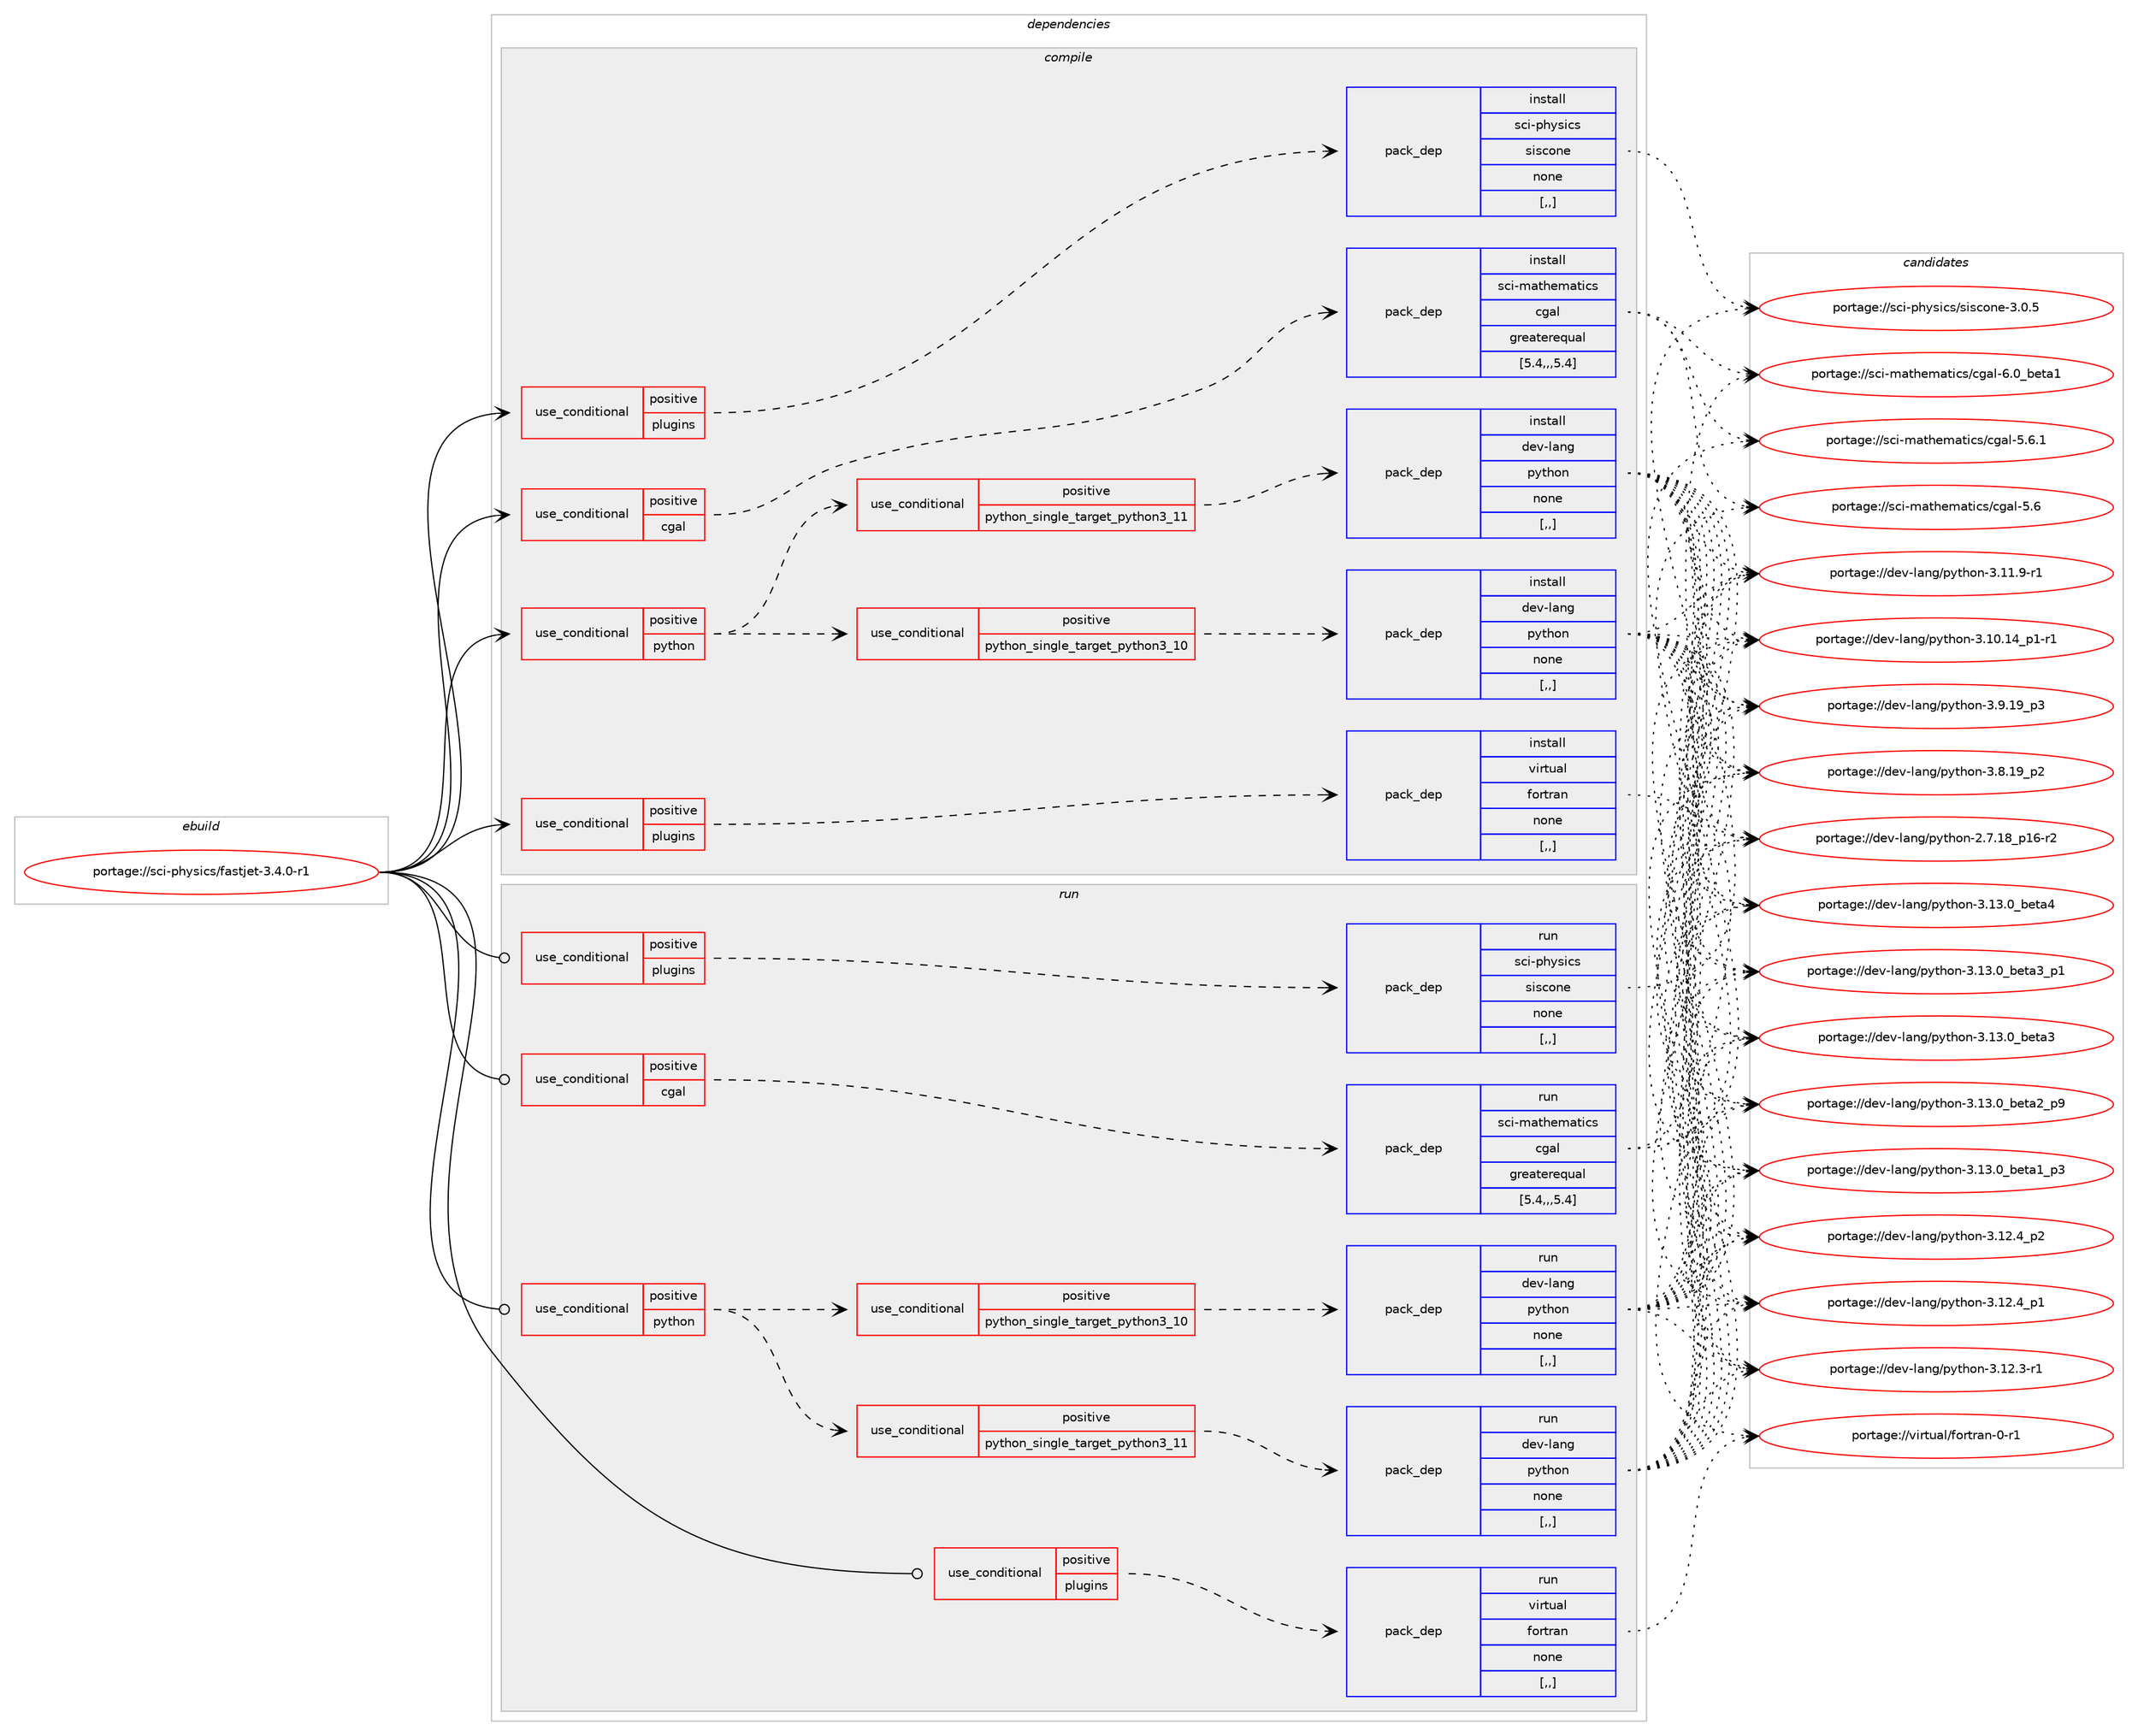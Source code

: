 digraph prolog {

# *************
# Graph options
# *************

newrank=true;
concentrate=true;
compound=true;
graph [rankdir=LR,fontname=Helvetica,fontsize=10,ranksep=1.5];#, ranksep=2.5, nodesep=0.2];
edge  [arrowhead=vee];
node  [fontname=Helvetica,fontsize=10];

# **********
# The ebuild
# **********

subgraph cluster_leftcol {
color=gray;
label=<<i>ebuild</i>>;
id [label="portage://sci-physics/fastjet-3.4.0-r1", color=red, width=4, href="../sci-physics/fastjet-3.4.0-r1.svg"];
}

# ****************
# The dependencies
# ****************

subgraph cluster_midcol {
color=gray;
label=<<i>dependencies</i>>;
subgraph cluster_compile {
fillcolor="#eeeeee";
style=filled;
label=<<i>compile</i>>;
subgraph cond108974 {
dependency410827 [label=<<TABLE BORDER="0" CELLBORDER="1" CELLSPACING="0" CELLPADDING="4"><TR><TD ROWSPAN="3" CELLPADDING="10">use_conditional</TD></TR><TR><TD>positive</TD></TR><TR><TD>cgal</TD></TR></TABLE>>, shape=none, color=red];
subgraph pack298951 {
dependency410828 [label=<<TABLE BORDER="0" CELLBORDER="1" CELLSPACING="0" CELLPADDING="4" WIDTH="220"><TR><TD ROWSPAN="6" CELLPADDING="30">pack_dep</TD></TR><TR><TD WIDTH="110">install</TD></TR><TR><TD>sci-mathematics</TD></TR><TR><TD>cgal</TD></TR><TR><TD>greaterequal</TD></TR><TR><TD>[5.4,,,5.4]</TD></TR></TABLE>>, shape=none, color=blue];
}
dependency410827:e -> dependency410828:w [weight=20,style="dashed",arrowhead="vee"];
}
id:e -> dependency410827:w [weight=20,style="solid",arrowhead="vee"];
subgraph cond108975 {
dependency410829 [label=<<TABLE BORDER="0" CELLBORDER="1" CELLSPACING="0" CELLPADDING="4"><TR><TD ROWSPAN="3" CELLPADDING="10">use_conditional</TD></TR><TR><TD>positive</TD></TR><TR><TD>plugins</TD></TR></TABLE>>, shape=none, color=red];
subgraph pack298952 {
dependency410830 [label=<<TABLE BORDER="0" CELLBORDER="1" CELLSPACING="0" CELLPADDING="4" WIDTH="220"><TR><TD ROWSPAN="6" CELLPADDING="30">pack_dep</TD></TR><TR><TD WIDTH="110">install</TD></TR><TR><TD>sci-physics</TD></TR><TR><TD>siscone</TD></TR><TR><TD>none</TD></TR><TR><TD>[,,]</TD></TR></TABLE>>, shape=none, color=blue];
}
dependency410829:e -> dependency410830:w [weight=20,style="dashed",arrowhead="vee"];
}
id:e -> dependency410829:w [weight=20,style="solid",arrowhead="vee"];
subgraph cond108976 {
dependency410831 [label=<<TABLE BORDER="0" CELLBORDER="1" CELLSPACING="0" CELLPADDING="4"><TR><TD ROWSPAN="3" CELLPADDING="10">use_conditional</TD></TR><TR><TD>positive</TD></TR><TR><TD>plugins</TD></TR></TABLE>>, shape=none, color=red];
subgraph pack298953 {
dependency410832 [label=<<TABLE BORDER="0" CELLBORDER="1" CELLSPACING="0" CELLPADDING="4" WIDTH="220"><TR><TD ROWSPAN="6" CELLPADDING="30">pack_dep</TD></TR><TR><TD WIDTH="110">install</TD></TR><TR><TD>virtual</TD></TR><TR><TD>fortran</TD></TR><TR><TD>none</TD></TR><TR><TD>[,,]</TD></TR></TABLE>>, shape=none, color=blue];
}
dependency410831:e -> dependency410832:w [weight=20,style="dashed",arrowhead="vee"];
}
id:e -> dependency410831:w [weight=20,style="solid",arrowhead="vee"];
subgraph cond108977 {
dependency410833 [label=<<TABLE BORDER="0" CELLBORDER="1" CELLSPACING="0" CELLPADDING="4"><TR><TD ROWSPAN="3" CELLPADDING="10">use_conditional</TD></TR><TR><TD>positive</TD></TR><TR><TD>python</TD></TR></TABLE>>, shape=none, color=red];
subgraph cond108978 {
dependency410834 [label=<<TABLE BORDER="0" CELLBORDER="1" CELLSPACING="0" CELLPADDING="4"><TR><TD ROWSPAN="3" CELLPADDING="10">use_conditional</TD></TR><TR><TD>positive</TD></TR><TR><TD>python_single_target_python3_10</TD></TR></TABLE>>, shape=none, color=red];
subgraph pack298954 {
dependency410835 [label=<<TABLE BORDER="0" CELLBORDER="1" CELLSPACING="0" CELLPADDING="4" WIDTH="220"><TR><TD ROWSPAN="6" CELLPADDING="30">pack_dep</TD></TR><TR><TD WIDTH="110">install</TD></TR><TR><TD>dev-lang</TD></TR><TR><TD>python</TD></TR><TR><TD>none</TD></TR><TR><TD>[,,]</TD></TR></TABLE>>, shape=none, color=blue];
}
dependency410834:e -> dependency410835:w [weight=20,style="dashed",arrowhead="vee"];
}
dependency410833:e -> dependency410834:w [weight=20,style="dashed",arrowhead="vee"];
subgraph cond108979 {
dependency410836 [label=<<TABLE BORDER="0" CELLBORDER="1" CELLSPACING="0" CELLPADDING="4"><TR><TD ROWSPAN="3" CELLPADDING="10">use_conditional</TD></TR><TR><TD>positive</TD></TR><TR><TD>python_single_target_python3_11</TD></TR></TABLE>>, shape=none, color=red];
subgraph pack298955 {
dependency410837 [label=<<TABLE BORDER="0" CELLBORDER="1" CELLSPACING="0" CELLPADDING="4" WIDTH="220"><TR><TD ROWSPAN="6" CELLPADDING="30">pack_dep</TD></TR><TR><TD WIDTH="110">install</TD></TR><TR><TD>dev-lang</TD></TR><TR><TD>python</TD></TR><TR><TD>none</TD></TR><TR><TD>[,,]</TD></TR></TABLE>>, shape=none, color=blue];
}
dependency410836:e -> dependency410837:w [weight=20,style="dashed",arrowhead="vee"];
}
dependency410833:e -> dependency410836:w [weight=20,style="dashed",arrowhead="vee"];
}
id:e -> dependency410833:w [weight=20,style="solid",arrowhead="vee"];
}
subgraph cluster_compileandrun {
fillcolor="#eeeeee";
style=filled;
label=<<i>compile and run</i>>;
}
subgraph cluster_run {
fillcolor="#eeeeee";
style=filled;
label=<<i>run</i>>;
subgraph cond108980 {
dependency410838 [label=<<TABLE BORDER="0" CELLBORDER="1" CELLSPACING="0" CELLPADDING="4"><TR><TD ROWSPAN="3" CELLPADDING="10">use_conditional</TD></TR><TR><TD>positive</TD></TR><TR><TD>cgal</TD></TR></TABLE>>, shape=none, color=red];
subgraph pack298956 {
dependency410839 [label=<<TABLE BORDER="0" CELLBORDER="1" CELLSPACING="0" CELLPADDING="4" WIDTH="220"><TR><TD ROWSPAN="6" CELLPADDING="30">pack_dep</TD></TR><TR><TD WIDTH="110">run</TD></TR><TR><TD>sci-mathematics</TD></TR><TR><TD>cgal</TD></TR><TR><TD>greaterequal</TD></TR><TR><TD>[5.4,,,5.4]</TD></TR></TABLE>>, shape=none, color=blue];
}
dependency410838:e -> dependency410839:w [weight=20,style="dashed",arrowhead="vee"];
}
id:e -> dependency410838:w [weight=20,style="solid",arrowhead="odot"];
subgraph cond108981 {
dependency410840 [label=<<TABLE BORDER="0" CELLBORDER="1" CELLSPACING="0" CELLPADDING="4"><TR><TD ROWSPAN="3" CELLPADDING="10">use_conditional</TD></TR><TR><TD>positive</TD></TR><TR><TD>plugins</TD></TR></TABLE>>, shape=none, color=red];
subgraph pack298957 {
dependency410841 [label=<<TABLE BORDER="0" CELLBORDER="1" CELLSPACING="0" CELLPADDING="4" WIDTH="220"><TR><TD ROWSPAN="6" CELLPADDING="30">pack_dep</TD></TR><TR><TD WIDTH="110">run</TD></TR><TR><TD>sci-physics</TD></TR><TR><TD>siscone</TD></TR><TR><TD>none</TD></TR><TR><TD>[,,]</TD></TR></TABLE>>, shape=none, color=blue];
}
dependency410840:e -> dependency410841:w [weight=20,style="dashed",arrowhead="vee"];
}
id:e -> dependency410840:w [weight=20,style="solid",arrowhead="odot"];
subgraph cond108982 {
dependency410842 [label=<<TABLE BORDER="0" CELLBORDER="1" CELLSPACING="0" CELLPADDING="4"><TR><TD ROWSPAN="3" CELLPADDING="10">use_conditional</TD></TR><TR><TD>positive</TD></TR><TR><TD>plugins</TD></TR></TABLE>>, shape=none, color=red];
subgraph pack298958 {
dependency410843 [label=<<TABLE BORDER="0" CELLBORDER="1" CELLSPACING="0" CELLPADDING="4" WIDTH="220"><TR><TD ROWSPAN="6" CELLPADDING="30">pack_dep</TD></TR><TR><TD WIDTH="110">run</TD></TR><TR><TD>virtual</TD></TR><TR><TD>fortran</TD></TR><TR><TD>none</TD></TR><TR><TD>[,,]</TD></TR></TABLE>>, shape=none, color=blue];
}
dependency410842:e -> dependency410843:w [weight=20,style="dashed",arrowhead="vee"];
}
id:e -> dependency410842:w [weight=20,style="solid",arrowhead="odot"];
subgraph cond108983 {
dependency410844 [label=<<TABLE BORDER="0" CELLBORDER="1" CELLSPACING="0" CELLPADDING="4"><TR><TD ROWSPAN="3" CELLPADDING="10">use_conditional</TD></TR><TR><TD>positive</TD></TR><TR><TD>python</TD></TR></TABLE>>, shape=none, color=red];
subgraph cond108984 {
dependency410845 [label=<<TABLE BORDER="0" CELLBORDER="1" CELLSPACING="0" CELLPADDING="4"><TR><TD ROWSPAN="3" CELLPADDING="10">use_conditional</TD></TR><TR><TD>positive</TD></TR><TR><TD>python_single_target_python3_10</TD></TR></TABLE>>, shape=none, color=red];
subgraph pack298959 {
dependency410846 [label=<<TABLE BORDER="0" CELLBORDER="1" CELLSPACING="0" CELLPADDING="4" WIDTH="220"><TR><TD ROWSPAN="6" CELLPADDING="30">pack_dep</TD></TR><TR><TD WIDTH="110">run</TD></TR><TR><TD>dev-lang</TD></TR><TR><TD>python</TD></TR><TR><TD>none</TD></TR><TR><TD>[,,]</TD></TR></TABLE>>, shape=none, color=blue];
}
dependency410845:e -> dependency410846:w [weight=20,style="dashed",arrowhead="vee"];
}
dependency410844:e -> dependency410845:w [weight=20,style="dashed",arrowhead="vee"];
subgraph cond108985 {
dependency410847 [label=<<TABLE BORDER="0" CELLBORDER="1" CELLSPACING="0" CELLPADDING="4"><TR><TD ROWSPAN="3" CELLPADDING="10">use_conditional</TD></TR><TR><TD>positive</TD></TR><TR><TD>python_single_target_python3_11</TD></TR></TABLE>>, shape=none, color=red];
subgraph pack298960 {
dependency410848 [label=<<TABLE BORDER="0" CELLBORDER="1" CELLSPACING="0" CELLPADDING="4" WIDTH="220"><TR><TD ROWSPAN="6" CELLPADDING="30">pack_dep</TD></TR><TR><TD WIDTH="110">run</TD></TR><TR><TD>dev-lang</TD></TR><TR><TD>python</TD></TR><TR><TD>none</TD></TR><TR><TD>[,,]</TD></TR></TABLE>>, shape=none, color=blue];
}
dependency410847:e -> dependency410848:w [weight=20,style="dashed",arrowhead="vee"];
}
dependency410844:e -> dependency410847:w [weight=20,style="dashed",arrowhead="vee"];
}
id:e -> dependency410844:w [weight=20,style="solid",arrowhead="odot"];
}
}

# **************
# The candidates
# **************

subgraph cluster_choices {
rank=same;
color=gray;
label=<<i>candidates</i>>;

subgraph choice298951 {
color=black;
nodesep=1;
choice11599105451099711610410110997116105991154799103971084554464895981011169749 [label="portage://sci-mathematics/cgal-6.0_beta1", color=red, width=4,href="../sci-mathematics/cgal-6.0_beta1.svg"];
choice1159910545109971161041011099711610599115479910397108455346544649 [label="portage://sci-mathematics/cgal-5.6.1", color=red, width=4,href="../sci-mathematics/cgal-5.6.1.svg"];
choice115991054510997116104101109971161059911547991039710845534654 [label="portage://sci-mathematics/cgal-5.6", color=red, width=4,href="../sci-mathematics/cgal-5.6.svg"];
dependency410828:e -> choice11599105451099711610410110997116105991154799103971084554464895981011169749:w [style=dotted,weight="100"];
dependency410828:e -> choice1159910545109971161041011099711610599115479910397108455346544649:w [style=dotted,weight="100"];
dependency410828:e -> choice115991054510997116104101109971161059911547991039710845534654:w [style=dotted,weight="100"];
}
subgraph choice298952 {
color=black;
nodesep=1;
choice1159910545112104121115105991154711510511599111110101455146484653 [label="portage://sci-physics/siscone-3.0.5", color=red, width=4,href="../sci-physics/siscone-3.0.5.svg"];
dependency410830:e -> choice1159910545112104121115105991154711510511599111110101455146484653:w [style=dotted,weight="100"];
}
subgraph choice298953 {
color=black;
nodesep=1;
choice11810511411611797108471021111141161149711045484511449 [label="portage://virtual/fortran-0-r1", color=red, width=4,href="../virtual/fortran-0-r1.svg"];
dependency410832:e -> choice11810511411611797108471021111141161149711045484511449:w [style=dotted,weight="100"];
}
subgraph choice298954 {
color=black;
nodesep=1;
choice1001011184510897110103471121211161041111104551464951464895981011169752 [label="portage://dev-lang/python-3.13.0_beta4", color=red, width=4,href="../dev-lang/python-3.13.0_beta4.svg"];
choice10010111845108971101034711212111610411111045514649514648959810111697519511249 [label="portage://dev-lang/python-3.13.0_beta3_p1", color=red, width=4,href="../dev-lang/python-3.13.0_beta3_p1.svg"];
choice1001011184510897110103471121211161041111104551464951464895981011169751 [label="portage://dev-lang/python-3.13.0_beta3", color=red, width=4,href="../dev-lang/python-3.13.0_beta3.svg"];
choice10010111845108971101034711212111610411111045514649514648959810111697509511257 [label="portage://dev-lang/python-3.13.0_beta2_p9", color=red, width=4,href="../dev-lang/python-3.13.0_beta2_p9.svg"];
choice10010111845108971101034711212111610411111045514649514648959810111697499511251 [label="portage://dev-lang/python-3.13.0_beta1_p3", color=red, width=4,href="../dev-lang/python-3.13.0_beta1_p3.svg"];
choice100101118451089711010347112121116104111110455146495046529511250 [label="portage://dev-lang/python-3.12.4_p2", color=red, width=4,href="../dev-lang/python-3.12.4_p2.svg"];
choice100101118451089711010347112121116104111110455146495046529511249 [label="portage://dev-lang/python-3.12.4_p1", color=red, width=4,href="../dev-lang/python-3.12.4_p1.svg"];
choice100101118451089711010347112121116104111110455146495046514511449 [label="portage://dev-lang/python-3.12.3-r1", color=red, width=4,href="../dev-lang/python-3.12.3-r1.svg"];
choice100101118451089711010347112121116104111110455146494946574511449 [label="portage://dev-lang/python-3.11.9-r1", color=red, width=4,href="../dev-lang/python-3.11.9-r1.svg"];
choice100101118451089711010347112121116104111110455146494846495295112494511449 [label="portage://dev-lang/python-3.10.14_p1-r1", color=red, width=4,href="../dev-lang/python-3.10.14_p1-r1.svg"];
choice100101118451089711010347112121116104111110455146574649579511251 [label="portage://dev-lang/python-3.9.19_p3", color=red, width=4,href="../dev-lang/python-3.9.19_p3.svg"];
choice100101118451089711010347112121116104111110455146564649579511250 [label="portage://dev-lang/python-3.8.19_p2", color=red, width=4,href="../dev-lang/python-3.8.19_p2.svg"];
choice100101118451089711010347112121116104111110455046554649569511249544511450 [label="portage://dev-lang/python-2.7.18_p16-r2", color=red, width=4,href="../dev-lang/python-2.7.18_p16-r2.svg"];
dependency410835:e -> choice1001011184510897110103471121211161041111104551464951464895981011169752:w [style=dotted,weight="100"];
dependency410835:e -> choice10010111845108971101034711212111610411111045514649514648959810111697519511249:w [style=dotted,weight="100"];
dependency410835:e -> choice1001011184510897110103471121211161041111104551464951464895981011169751:w [style=dotted,weight="100"];
dependency410835:e -> choice10010111845108971101034711212111610411111045514649514648959810111697509511257:w [style=dotted,weight="100"];
dependency410835:e -> choice10010111845108971101034711212111610411111045514649514648959810111697499511251:w [style=dotted,weight="100"];
dependency410835:e -> choice100101118451089711010347112121116104111110455146495046529511250:w [style=dotted,weight="100"];
dependency410835:e -> choice100101118451089711010347112121116104111110455146495046529511249:w [style=dotted,weight="100"];
dependency410835:e -> choice100101118451089711010347112121116104111110455146495046514511449:w [style=dotted,weight="100"];
dependency410835:e -> choice100101118451089711010347112121116104111110455146494946574511449:w [style=dotted,weight="100"];
dependency410835:e -> choice100101118451089711010347112121116104111110455146494846495295112494511449:w [style=dotted,weight="100"];
dependency410835:e -> choice100101118451089711010347112121116104111110455146574649579511251:w [style=dotted,weight="100"];
dependency410835:e -> choice100101118451089711010347112121116104111110455146564649579511250:w [style=dotted,weight="100"];
dependency410835:e -> choice100101118451089711010347112121116104111110455046554649569511249544511450:w [style=dotted,weight="100"];
}
subgraph choice298955 {
color=black;
nodesep=1;
choice1001011184510897110103471121211161041111104551464951464895981011169752 [label="portage://dev-lang/python-3.13.0_beta4", color=red, width=4,href="../dev-lang/python-3.13.0_beta4.svg"];
choice10010111845108971101034711212111610411111045514649514648959810111697519511249 [label="portage://dev-lang/python-3.13.0_beta3_p1", color=red, width=4,href="../dev-lang/python-3.13.0_beta3_p1.svg"];
choice1001011184510897110103471121211161041111104551464951464895981011169751 [label="portage://dev-lang/python-3.13.0_beta3", color=red, width=4,href="../dev-lang/python-3.13.0_beta3.svg"];
choice10010111845108971101034711212111610411111045514649514648959810111697509511257 [label="portage://dev-lang/python-3.13.0_beta2_p9", color=red, width=4,href="../dev-lang/python-3.13.0_beta2_p9.svg"];
choice10010111845108971101034711212111610411111045514649514648959810111697499511251 [label="portage://dev-lang/python-3.13.0_beta1_p3", color=red, width=4,href="../dev-lang/python-3.13.0_beta1_p3.svg"];
choice100101118451089711010347112121116104111110455146495046529511250 [label="portage://dev-lang/python-3.12.4_p2", color=red, width=4,href="../dev-lang/python-3.12.4_p2.svg"];
choice100101118451089711010347112121116104111110455146495046529511249 [label="portage://dev-lang/python-3.12.4_p1", color=red, width=4,href="../dev-lang/python-3.12.4_p1.svg"];
choice100101118451089711010347112121116104111110455146495046514511449 [label="portage://dev-lang/python-3.12.3-r1", color=red, width=4,href="../dev-lang/python-3.12.3-r1.svg"];
choice100101118451089711010347112121116104111110455146494946574511449 [label="portage://dev-lang/python-3.11.9-r1", color=red, width=4,href="../dev-lang/python-3.11.9-r1.svg"];
choice100101118451089711010347112121116104111110455146494846495295112494511449 [label="portage://dev-lang/python-3.10.14_p1-r1", color=red, width=4,href="../dev-lang/python-3.10.14_p1-r1.svg"];
choice100101118451089711010347112121116104111110455146574649579511251 [label="portage://dev-lang/python-3.9.19_p3", color=red, width=4,href="../dev-lang/python-3.9.19_p3.svg"];
choice100101118451089711010347112121116104111110455146564649579511250 [label="portage://dev-lang/python-3.8.19_p2", color=red, width=4,href="../dev-lang/python-3.8.19_p2.svg"];
choice100101118451089711010347112121116104111110455046554649569511249544511450 [label="portage://dev-lang/python-2.7.18_p16-r2", color=red, width=4,href="../dev-lang/python-2.7.18_p16-r2.svg"];
dependency410837:e -> choice1001011184510897110103471121211161041111104551464951464895981011169752:w [style=dotted,weight="100"];
dependency410837:e -> choice10010111845108971101034711212111610411111045514649514648959810111697519511249:w [style=dotted,weight="100"];
dependency410837:e -> choice1001011184510897110103471121211161041111104551464951464895981011169751:w [style=dotted,weight="100"];
dependency410837:e -> choice10010111845108971101034711212111610411111045514649514648959810111697509511257:w [style=dotted,weight="100"];
dependency410837:e -> choice10010111845108971101034711212111610411111045514649514648959810111697499511251:w [style=dotted,weight="100"];
dependency410837:e -> choice100101118451089711010347112121116104111110455146495046529511250:w [style=dotted,weight="100"];
dependency410837:e -> choice100101118451089711010347112121116104111110455146495046529511249:w [style=dotted,weight="100"];
dependency410837:e -> choice100101118451089711010347112121116104111110455146495046514511449:w [style=dotted,weight="100"];
dependency410837:e -> choice100101118451089711010347112121116104111110455146494946574511449:w [style=dotted,weight="100"];
dependency410837:e -> choice100101118451089711010347112121116104111110455146494846495295112494511449:w [style=dotted,weight="100"];
dependency410837:e -> choice100101118451089711010347112121116104111110455146574649579511251:w [style=dotted,weight="100"];
dependency410837:e -> choice100101118451089711010347112121116104111110455146564649579511250:w [style=dotted,weight="100"];
dependency410837:e -> choice100101118451089711010347112121116104111110455046554649569511249544511450:w [style=dotted,weight="100"];
}
subgraph choice298956 {
color=black;
nodesep=1;
choice11599105451099711610410110997116105991154799103971084554464895981011169749 [label="portage://sci-mathematics/cgal-6.0_beta1", color=red, width=4,href="../sci-mathematics/cgal-6.0_beta1.svg"];
choice1159910545109971161041011099711610599115479910397108455346544649 [label="portage://sci-mathematics/cgal-5.6.1", color=red, width=4,href="../sci-mathematics/cgal-5.6.1.svg"];
choice115991054510997116104101109971161059911547991039710845534654 [label="portage://sci-mathematics/cgal-5.6", color=red, width=4,href="../sci-mathematics/cgal-5.6.svg"];
dependency410839:e -> choice11599105451099711610410110997116105991154799103971084554464895981011169749:w [style=dotted,weight="100"];
dependency410839:e -> choice1159910545109971161041011099711610599115479910397108455346544649:w [style=dotted,weight="100"];
dependency410839:e -> choice115991054510997116104101109971161059911547991039710845534654:w [style=dotted,weight="100"];
}
subgraph choice298957 {
color=black;
nodesep=1;
choice1159910545112104121115105991154711510511599111110101455146484653 [label="portage://sci-physics/siscone-3.0.5", color=red, width=4,href="../sci-physics/siscone-3.0.5.svg"];
dependency410841:e -> choice1159910545112104121115105991154711510511599111110101455146484653:w [style=dotted,weight="100"];
}
subgraph choice298958 {
color=black;
nodesep=1;
choice11810511411611797108471021111141161149711045484511449 [label="portage://virtual/fortran-0-r1", color=red, width=4,href="../virtual/fortran-0-r1.svg"];
dependency410843:e -> choice11810511411611797108471021111141161149711045484511449:w [style=dotted,weight="100"];
}
subgraph choice298959 {
color=black;
nodesep=1;
choice1001011184510897110103471121211161041111104551464951464895981011169752 [label="portage://dev-lang/python-3.13.0_beta4", color=red, width=4,href="../dev-lang/python-3.13.0_beta4.svg"];
choice10010111845108971101034711212111610411111045514649514648959810111697519511249 [label="portage://dev-lang/python-3.13.0_beta3_p1", color=red, width=4,href="../dev-lang/python-3.13.0_beta3_p1.svg"];
choice1001011184510897110103471121211161041111104551464951464895981011169751 [label="portage://dev-lang/python-3.13.0_beta3", color=red, width=4,href="../dev-lang/python-3.13.0_beta3.svg"];
choice10010111845108971101034711212111610411111045514649514648959810111697509511257 [label="portage://dev-lang/python-3.13.0_beta2_p9", color=red, width=4,href="../dev-lang/python-3.13.0_beta2_p9.svg"];
choice10010111845108971101034711212111610411111045514649514648959810111697499511251 [label="portage://dev-lang/python-3.13.0_beta1_p3", color=red, width=4,href="../dev-lang/python-3.13.0_beta1_p3.svg"];
choice100101118451089711010347112121116104111110455146495046529511250 [label="portage://dev-lang/python-3.12.4_p2", color=red, width=4,href="../dev-lang/python-3.12.4_p2.svg"];
choice100101118451089711010347112121116104111110455146495046529511249 [label="portage://dev-lang/python-3.12.4_p1", color=red, width=4,href="../dev-lang/python-3.12.4_p1.svg"];
choice100101118451089711010347112121116104111110455146495046514511449 [label="portage://dev-lang/python-3.12.3-r1", color=red, width=4,href="../dev-lang/python-3.12.3-r1.svg"];
choice100101118451089711010347112121116104111110455146494946574511449 [label="portage://dev-lang/python-3.11.9-r1", color=red, width=4,href="../dev-lang/python-3.11.9-r1.svg"];
choice100101118451089711010347112121116104111110455146494846495295112494511449 [label="portage://dev-lang/python-3.10.14_p1-r1", color=red, width=4,href="../dev-lang/python-3.10.14_p1-r1.svg"];
choice100101118451089711010347112121116104111110455146574649579511251 [label="portage://dev-lang/python-3.9.19_p3", color=red, width=4,href="../dev-lang/python-3.9.19_p3.svg"];
choice100101118451089711010347112121116104111110455146564649579511250 [label="portage://dev-lang/python-3.8.19_p2", color=red, width=4,href="../dev-lang/python-3.8.19_p2.svg"];
choice100101118451089711010347112121116104111110455046554649569511249544511450 [label="portage://dev-lang/python-2.7.18_p16-r2", color=red, width=4,href="../dev-lang/python-2.7.18_p16-r2.svg"];
dependency410846:e -> choice1001011184510897110103471121211161041111104551464951464895981011169752:w [style=dotted,weight="100"];
dependency410846:e -> choice10010111845108971101034711212111610411111045514649514648959810111697519511249:w [style=dotted,weight="100"];
dependency410846:e -> choice1001011184510897110103471121211161041111104551464951464895981011169751:w [style=dotted,weight="100"];
dependency410846:e -> choice10010111845108971101034711212111610411111045514649514648959810111697509511257:w [style=dotted,weight="100"];
dependency410846:e -> choice10010111845108971101034711212111610411111045514649514648959810111697499511251:w [style=dotted,weight="100"];
dependency410846:e -> choice100101118451089711010347112121116104111110455146495046529511250:w [style=dotted,weight="100"];
dependency410846:e -> choice100101118451089711010347112121116104111110455146495046529511249:w [style=dotted,weight="100"];
dependency410846:e -> choice100101118451089711010347112121116104111110455146495046514511449:w [style=dotted,weight="100"];
dependency410846:e -> choice100101118451089711010347112121116104111110455146494946574511449:w [style=dotted,weight="100"];
dependency410846:e -> choice100101118451089711010347112121116104111110455146494846495295112494511449:w [style=dotted,weight="100"];
dependency410846:e -> choice100101118451089711010347112121116104111110455146574649579511251:w [style=dotted,weight="100"];
dependency410846:e -> choice100101118451089711010347112121116104111110455146564649579511250:w [style=dotted,weight="100"];
dependency410846:e -> choice100101118451089711010347112121116104111110455046554649569511249544511450:w [style=dotted,weight="100"];
}
subgraph choice298960 {
color=black;
nodesep=1;
choice1001011184510897110103471121211161041111104551464951464895981011169752 [label="portage://dev-lang/python-3.13.0_beta4", color=red, width=4,href="../dev-lang/python-3.13.0_beta4.svg"];
choice10010111845108971101034711212111610411111045514649514648959810111697519511249 [label="portage://dev-lang/python-3.13.0_beta3_p1", color=red, width=4,href="../dev-lang/python-3.13.0_beta3_p1.svg"];
choice1001011184510897110103471121211161041111104551464951464895981011169751 [label="portage://dev-lang/python-3.13.0_beta3", color=red, width=4,href="../dev-lang/python-3.13.0_beta3.svg"];
choice10010111845108971101034711212111610411111045514649514648959810111697509511257 [label="portage://dev-lang/python-3.13.0_beta2_p9", color=red, width=4,href="../dev-lang/python-3.13.0_beta2_p9.svg"];
choice10010111845108971101034711212111610411111045514649514648959810111697499511251 [label="portage://dev-lang/python-3.13.0_beta1_p3", color=red, width=4,href="../dev-lang/python-3.13.0_beta1_p3.svg"];
choice100101118451089711010347112121116104111110455146495046529511250 [label="portage://dev-lang/python-3.12.4_p2", color=red, width=4,href="../dev-lang/python-3.12.4_p2.svg"];
choice100101118451089711010347112121116104111110455146495046529511249 [label="portage://dev-lang/python-3.12.4_p1", color=red, width=4,href="../dev-lang/python-3.12.4_p1.svg"];
choice100101118451089711010347112121116104111110455146495046514511449 [label="portage://dev-lang/python-3.12.3-r1", color=red, width=4,href="../dev-lang/python-3.12.3-r1.svg"];
choice100101118451089711010347112121116104111110455146494946574511449 [label="portage://dev-lang/python-3.11.9-r1", color=red, width=4,href="../dev-lang/python-3.11.9-r1.svg"];
choice100101118451089711010347112121116104111110455146494846495295112494511449 [label="portage://dev-lang/python-3.10.14_p1-r1", color=red, width=4,href="../dev-lang/python-3.10.14_p1-r1.svg"];
choice100101118451089711010347112121116104111110455146574649579511251 [label="portage://dev-lang/python-3.9.19_p3", color=red, width=4,href="../dev-lang/python-3.9.19_p3.svg"];
choice100101118451089711010347112121116104111110455146564649579511250 [label="portage://dev-lang/python-3.8.19_p2", color=red, width=4,href="../dev-lang/python-3.8.19_p2.svg"];
choice100101118451089711010347112121116104111110455046554649569511249544511450 [label="portage://dev-lang/python-2.7.18_p16-r2", color=red, width=4,href="../dev-lang/python-2.7.18_p16-r2.svg"];
dependency410848:e -> choice1001011184510897110103471121211161041111104551464951464895981011169752:w [style=dotted,weight="100"];
dependency410848:e -> choice10010111845108971101034711212111610411111045514649514648959810111697519511249:w [style=dotted,weight="100"];
dependency410848:e -> choice1001011184510897110103471121211161041111104551464951464895981011169751:w [style=dotted,weight="100"];
dependency410848:e -> choice10010111845108971101034711212111610411111045514649514648959810111697509511257:w [style=dotted,weight="100"];
dependency410848:e -> choice10010111845108971101034711212111610411111045514649514648959810111697499511251:w [style=dotted,weight="100"];
dependency410848:e -> choice100101118451089711010347112121116104111110455146495046529511250:w [style=dotted,weight="100"];
dependency410848:e -> choice100101118451089711010347112121116104111110455146495046529511249:w [style=dotted,weight="100"];
dependency410848:e -> choice100101118451089711010347112121116104111110455146495046514511449:w [style=dotted,weight="100"];
dependency410848:e -> choice100101118451089711010347112121116104111110455146494946574511449:w [style=dotted,weight="100"];
dependency410848:e -> choice100101118451089711010347112121116104111110455146494846495295112494511449:w [style=dotted,weight="100"];
dependency410848:e -> choice100101118451089711010347112121116104111110455146574649579511251:w [style=dotted,weight="100"];
dependency410848:e -> choice100101118451089711010347112121116104111110455146564649579511250:w [style=dotted,weight="100"];
dependency410848:e -> choice100101118451089711010347112121116104111110455046554649569511249544511450:w [style=dotted,weight="100"];
}
}

}
